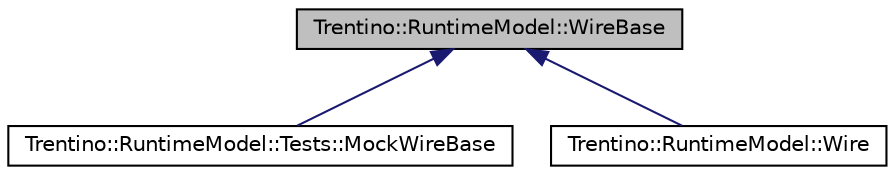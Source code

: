 digraph G
{
  edge [fontname="Helvetica",fontsize="10",labelfontname="Helvetica",labelfontsize="10"];
  node [fontname="Helvetica",fontsize="10",shape=record];
  Node1 [label="Trentino::RuntimeModel::WireBase",height=0.2,width=0.4,color="black", fillcolor="grey75", style="filled" fontcolor="black"];
  Node1 -> Node2 [dir="back",color="midnightblue",fontsize="10",style="solid",fontname="Helvetica"];
  Node2 [label="Trentino::RuntimeModel::Tests::MockWireBase",height=0.2,width=0.4,color="black", fillcolor="white", style="filled",URL="$class_trentino_1_1_runtime_model_1_1_tests_1_1_mock_wire_base.html"];
  Node1 -> Node3 [dir="back",color="midnightblue",fontsize="10",style="solid",fontname="Helvetica"];
  Node3 [label="Trentino::RuntimeModel::Wire",height=0.2,width=0.4,color="black", fillcolor="white", style="filled",URL="$class_trentino_1_1_runtime_model_1_1_wire.html",tooltip="A wire connects a reference and service and stores the proxy that is used to execute calls over this ..."];
}
